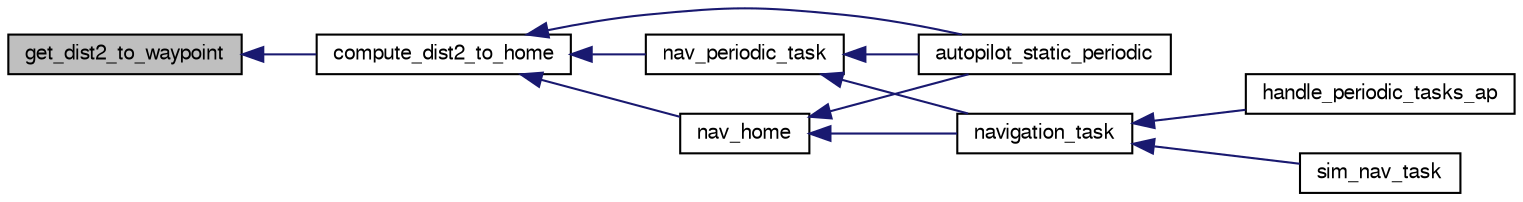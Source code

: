 digraph "get_dist2_to_waypoint"
{
  edge [fontname="FreeSans",fontsize="10",labelfontname="FreeSans",labelfontsize="10"];
  node [fontname="FreeSans",fontsize="10",shape=record];
  rankdir="LR";
  Node1 [label="get_dist2_to_waypoint",height=0.2,width=0.4,color="black", fillcolor="grey75", style="filled", fontcolor="black"];
  Node1 -> Node2 [dir="back",color="midnightblue",fontsize="10",style="solid",fontname="FreeSans"];
  Node2 [label="compute_dist2_to_home",height=0.2,width=0.4,color="black", fillcolor="white", style="filled",URL="$common__nav_8h.html#a4603515f41786b54ea9383a65a9f249e",tooltip="Computes squared distance to the HOME waypoint potentially sets too_far_from_home. "];
  Node2 -> Node3 [dir="back",color="midnightblue",fontsize="10",style="solid",fontname="FreeSans"];
  Node3 [label="autopilot_static_periodic",height=0.2,width=0.4,color="black", fillcolor="white", style="filled",URL="$rotorcraft_2autopilot__static_8c.html#a81ff7c3a0611cb76bfbd35fc817070d6"];
  Node2 -> Node4 [dir="back",color="midnightblue",fontsize="10",style="solid",fontname="FreeSans"];
  Node4 [label="nav_home",height=0.2,width=0.4,color="black", fillcolor="white", style="filled",URL="$rover_2navigation_8h.html#a069e6b8f68b2e117cbbe03f29e30a2e3",tooltip="Home mode navigation (circle around HOME) "];
  Node4 -> Node5 [dir="back",color="midnightblue",fontsize="10",style="solid",fontname="FreeSans"];
  Node5 [label="navigation_task",height=0.2,width=0.4,color="black", fillcolor="white", style="filled",URL="$fixedwing_2autopilot__static_8h.html#a79f823520ea0823e20084686978281e6",tooltip="Control loops FIXME should be somewhere else. "];
  Node5 -> Node6 [dir="back",color="midnightblue",fontsize="10",style="solid",fontname="FreeSans"];
  Node6 [label="handle_periodic_tasks_ap",height=0.2,width=0.4,color="black", fillcolor="white", style="filled",URL="$fixedwing_2main__ap_8h.html#a43fd973b44bcc2c2583cf8287048212f"];
  Node5 -> Node7 [dir="back",color="midnightblue",fontsize="10",style="solid",fontname="FreeSans"];
  Node7 [label="sim_nav_task",height=0.2,width=0.4,color="black", fillcolor="white", style="filled",URL="$sim__ap_8c.html#a8c0970e9878d0e3e3e6c5d6ff0741d4f"];
  Node4 -> Node3 [dir="back",color="midnightblue",fontsize="10",style="solid",fontname="FreeSans"];
  Node2 -> Node8 [dir="back",color="midnightblue",fontsize="10",style="solid",fontname="FreeSans"];
  Node8 [label="nav_periodic_task",height=0.2,width=0.4,color="black", fillcolor="white", style="filled",URL="$rover_2navigation_8h.html#ad40d34bcd8520f64bb073fae4a08878e",tooltip="Navigation main: call to the code generated from the XML flight plan. "];
  Node8 -> Node5 [dir="back",color="midnightblue",fontsize="10",style="solid",fontname="FreeSans"];
  Node8 -> Node3 [dir="back",color="midnightblue",fontsize="10",style="solid",fontname="FreeSans"];
}
